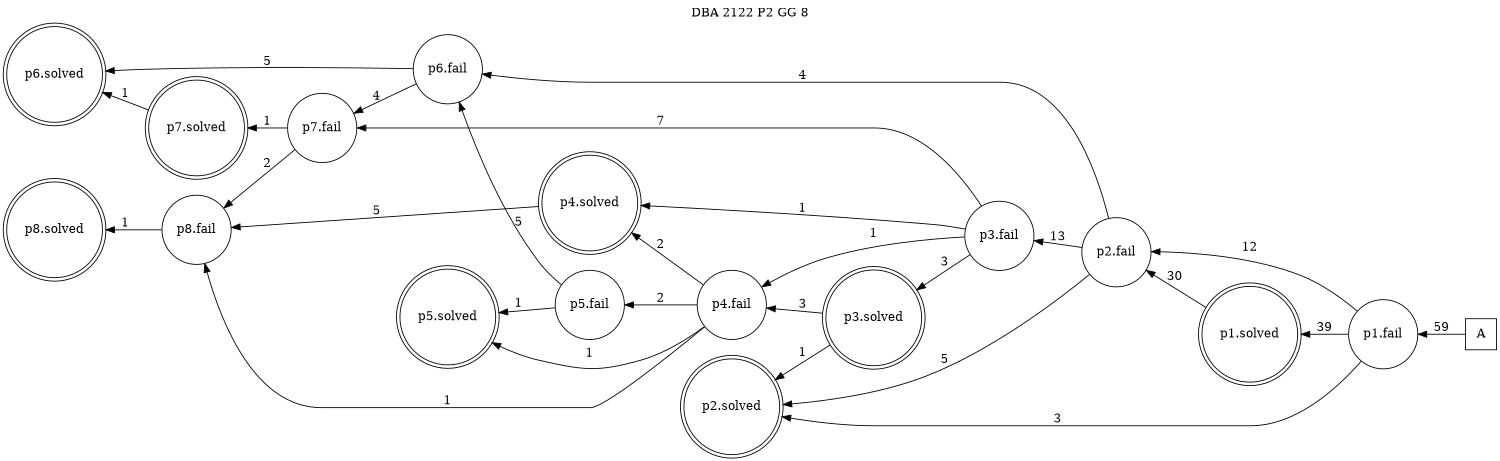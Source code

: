 digraph DBA_2122_P2_GG_8_GOOD {
labelloc="tl"
label= " DBA 2122 P2 GG 8 "
rankdir="RL";
graph [ size=" 10 , 10 !"]

"A" [shape="square" label="A"]
"p1.fail" [shape="circle" label="p1.fail"]
"p1.solved" [shape="doublecircle" label="p1.solved"]
"p2.fail" [shape="circle" label="p2.fail"]
"p3.fail" [shape="circle" label="p3.fail"]
"p3.solved" [shape="doublecircle" label="p3.solved"]
"p2.solved" [shape="doublecircle" label="p2.solved"]
"p4.fail" [shape="circle" label="p4.fail"]
"p5.fail" [shape="circle" label="p5.fail"]
"p5.solved" [shape="doublecircle" label="p5.solved"]
"p4.solved" [shape="doublecircle" label="p4.solved"]
"p6.fail" [shape="circle" label="p6.fail"]
"p6.solved" [shape="doublecircle" label="p6.solved"]
"p7.fail" [shape="circle" label="p7.fail"]
"p8.fail" [shape="circle" label="p8.fail"]
"p7.solved" [shape="doublecircle" label="p7.solved"]
"p8.solved" [shape="doublecircle" label="p8.solved"]
"A" -> "p1.fail" [ label=59]
"p1.fail" -> "p1.solved" [ label=39]
"p1.fail" -> "p2.fail" [ label=12]
"p1.fail" -> "p2.solved" [ label=3]
"p1.solved" -> "p2.fail" [ label=30]
"p2.fail" -> "p3.fail" [ label=13]
"p2.fail" -> "p2.solved" [ label=5]
"p2.fail" -> "p6.fail" [ label=4]
"p3.fail" -> "p3.solved" [ label=3]
"p3.fail" -> "p4.fail" [ label=1]
"p3.fail" -> "p4.solved" [ label=1]
"p3.fail" -> "p7.fail" [ label=7]
"p3.solved" -> "p2.solved" [ label=1]
"p3.solved" -> "p4.fail" [ label=3]
"p4.fail" -> "p5.fail" [ label=2]
"p4.fail" -> "p5.solved" [ label=1]
"p4.fail" -> "p4.solved" [ label=2]
"p4.fail" -> "p8.fail" [ label=1]
"p5.fail" -> "p5.solved" [ label=1]
"p5.fail" -> "p6.fail" [ label=5]
"p4.solved" -> "p8.fail" [ label=5]
"p6.fail" -> "p6.solved" [ label=5]
"p6.fail" -> "p7.fail" [ label=4]
"p7.fail" -> "p8.fail" [ label=2]
"p7.fail" -> "p7.solved" [ label=1]
"p8.fail" -> "p8.solved" [ label=1]
"p7.solved" -> "p6.solved" [ label=1]
}
